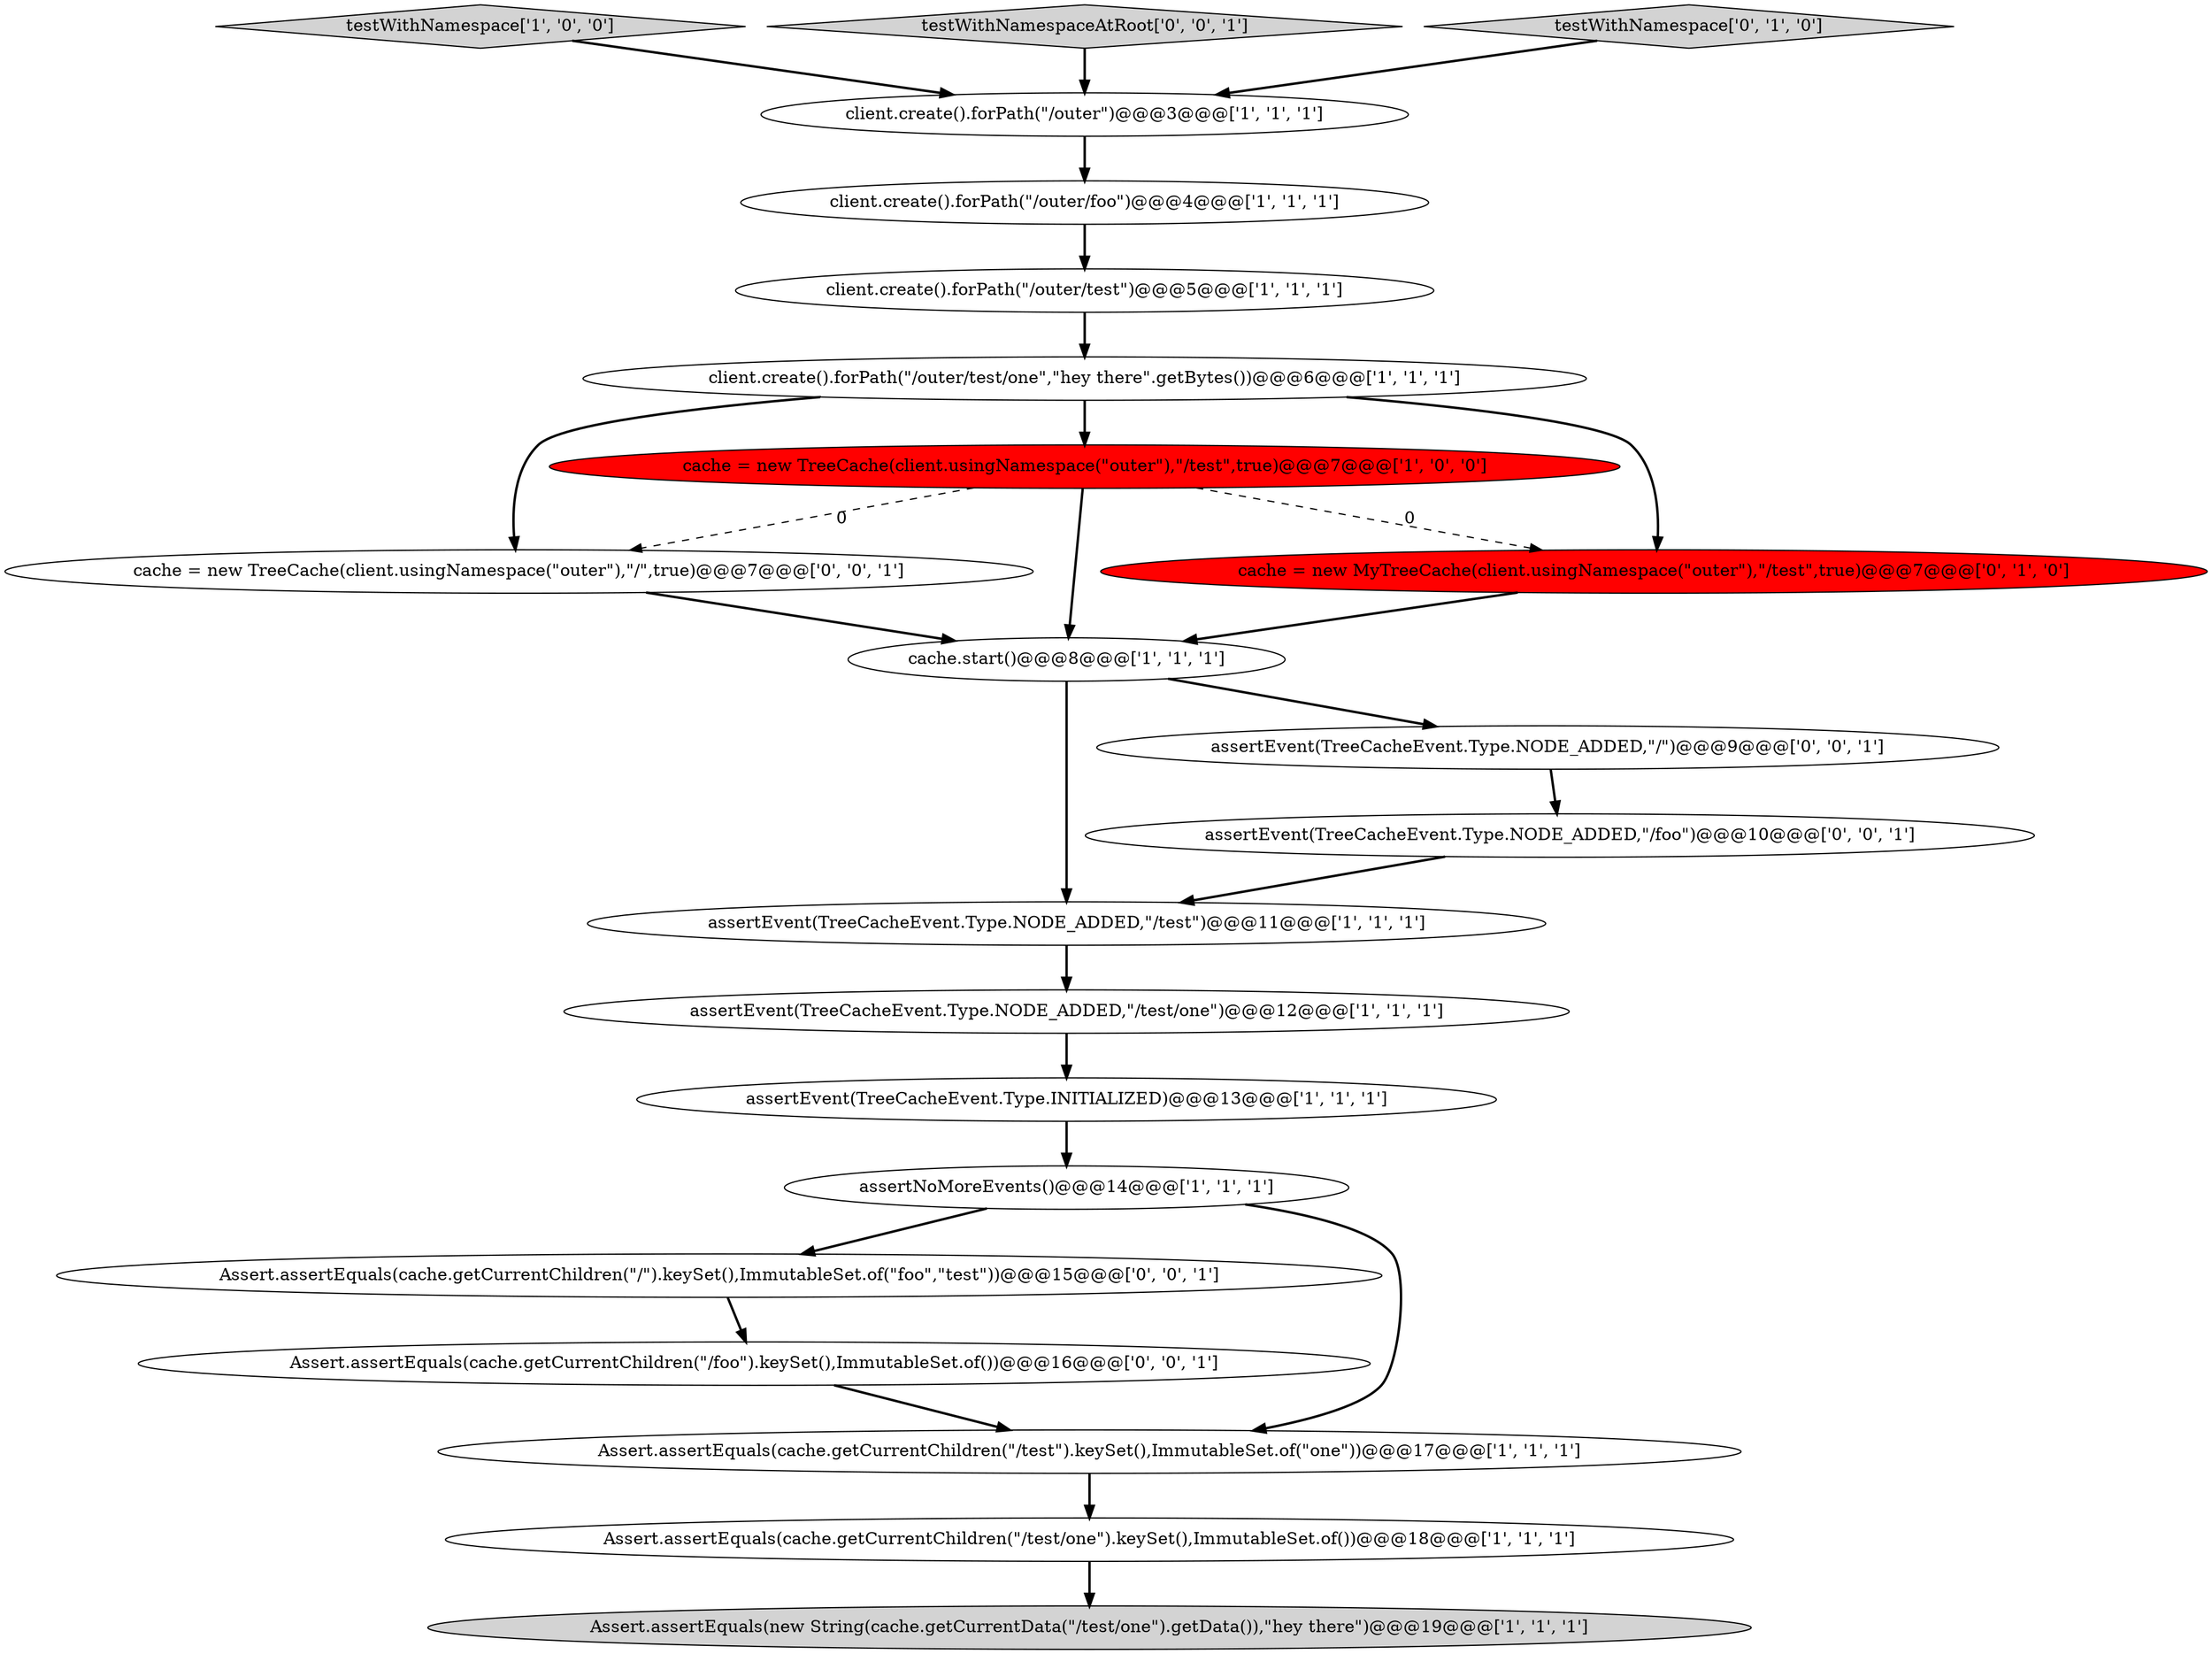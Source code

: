 digraph {
16 [style = filled, label = "Assert.assertEquals(cache.getCurrentChildren(\"/\").keySet(),ImmutableSet.of(\"foo\",\"test\"))@@@15@@@['0', '0', '1']", fillcolor = white, shape = ellipse image = "AAA0AAABBB3BBB"];
7 [style = filled, label = "testWithNamespace['1', '0', '0']", fillcolor = lightgray, shape = diamond image = "AAA0AAABBB1BBB"];
4 [style = filled, label = "client.create().forPath(\"/outer/test/one\",\"hey there\".getBytes())@@@6@@@['1', '1', '1']", fillcolor = white, shape = ellipse image = "AAA0AAABBB1BBB"];
2 [style = filled, label = "cache = new TreeCache(client.usingNamespace(\"outer\"),\"/test\",true)@@@7@@@['1', '0', '0']", fillcolor = red, shape = ellipse image = "AAA1AAABBB1BBB"];
11 [style = filled, label = "cache.start()@@@8@@@['1', '1', '1']", fillcolor = white, shape = ellipse image = "AAA0AAABBB1BBB"];
8 [style = filled, label = "client.create().forPath(\"/outer/test\")@@@5@@@['1', '1', '1']", fillcolor = white, shape = ellipse image = "AAA0AAABBB1BBB"];
1 [style = filled, label = "client.create().forPath(\"/outer/foo\")@@@4@@@['1', '1', '1']", fillcolor = white, shape = ellipse image = "AAA0AAABBB1BBB"];
5 [style = filled, label = "assertEvent(TreeCacheEvent.Type.NODE_ADDED,\"/test\")@@@11@@@['1', '1', '1']", fillcolor = white, shape = ellipse image = "AAA0AAABBB1BBB"];
0 [style = filled, label = "Assert.assertEquals(cache.getCurrentChildren(\"/test\").keySet(),ImmutableSet.of(\"one\"))@@@17@@@['1', '1', '1']", fillcolor = white, shape = ellipse image = "AAA0AAABBB1BBB"];
10 [style = filled, label = "assertEvent(TreeCacheEvent.Type.INITIALIZED)@@@13@@@['1', '1', '1']", fillcolor = white, shape = ellipse image = "AAA0AAABBB1BBB"];
12 [style = filled, label = "Assert.assertEquals(new String(cache.getCurrentData(\"/test/one\").getData()),\"hey there\")@@@19@@@['1', '1', '1']", fillcolor = lightgray, shape = ellipse image = "AAA0AAABBB1BBB"];
19 [style = filled, label = "Assert.assertEquals(cache.getCurrentChildren(\"/foo\").keySet(),ImmutableSet.of())@@@16@@@['0', '0', '1']", fillcolor = white, shape = ellipse image = "AAA0AAABBB3BBB"];
13 [style = filled, label = "assertNoMoreEvents()@@@14@@@['1', '1', '1']", fillcolor = white, shape = ellipse image = "AAA0AAABBB1BBB"];
3 [style = filled, label = "client.create().forPath(\"/outer\")@@@3@@@['1', '1', '1']", fillcolor = white, shape = ellipse image = "AAA0AAABBB1BBB"];
17 [style = filled, label = "assertEvent(TreeCacheEvent.Type.NODE_ADDED,\"/foo\")@@@10@@@['0', '0', '1']", fillcolor = white, shape = ellipse image = "AAA0AAABBB3BBB"];
9 [style = filled, label = "assertEvent(TreeCacheEvent.Type.NODE_ADDED,\"/test/one\")@@@12@@@['1', '1', '1']", fillcolor = white, shape = ellipse image = "AAA0AAABBB1BBB"];
18 [style = filled, label = "testWithNamespaceAtRoot['0', '0', '1']", fillcolor = lightgray, shape = diamond image = "AAA0AAABBB3BBB"];
20 [style = filled, label = "assertEvent(TreeCacheEvent.Type.NODE_ADDED,\"/\")@@@9@@@['0', '0', '1']", fillcolor = white, shape = ellipse image = "AAA0AAABBB3BBB"];
14 [style = filled, label = "cache = new MyTreeCache(client.usingNamespace(\"outer\"),\"/test\",true)@@@7@@@['0', '1', '0']", fillcolor = red, shape = ellipse image = "AAA1AAABBB2BBB"];
15 [style = filled, label = "testWithNamespace['0', '1', '0']", fillcolor = lightgray, shape = diamond image = "AAA0AAABBB2BBB"];
6 [style = filled, label = "Assert.assertEquals(cache.getCurrentChildren(\"/test/one\").keySet(),ImmutableSet.of())@@@18@@@['1', '1', '1']", fillcolor = white, shape = ellipse image = "AAA0AAABBB1BBB"];
21 [style = filled, label = "cache = new TreeCache(client.usingNamespace(\"outer\"),\"/\",true)@@@7@@@['0', '0', '1']", fillcolor = white, shape = ellipse image = "AAA0AAABBB3BBB"];
11->20 [style = bold, label=""];
18->3 [style = bold, label=""];
17->5 [style = bold, label=""];
4->14 [style = bold, label=""];
20->17 [style = bold, label=""];
1->8 [style = bold, label=""];
3->1 [style = bold, label=""];
5->9 [style = bold, label=""];
0->6 [style = bold, label=""];
4->21 [style = bold, label=""];
4->2 [style = bold, label=""];
9->10 [style = bold, label=""];
16->19 [style = bold, label=""];
15->3 [style = bold, label=""];
13->16 [style = bold, label=""];
7->3 [style = bold, label=""];
19->0 [style = bold, label=""];
11->5 [style = bold, label=""];
2->14 [style = dashed, label="0"];
10->13 [style = bold, label=""];
21->11 [style = bold, label=""];
2->21 [style = dashed, label="0"];
8->4 [style = bold, label=""];
14->11 [style = bold, label=""];
2->11 [style = bold, label=""];
13->0 [style = bold, label=""];
6->12 [style = bold, label=""];
}
